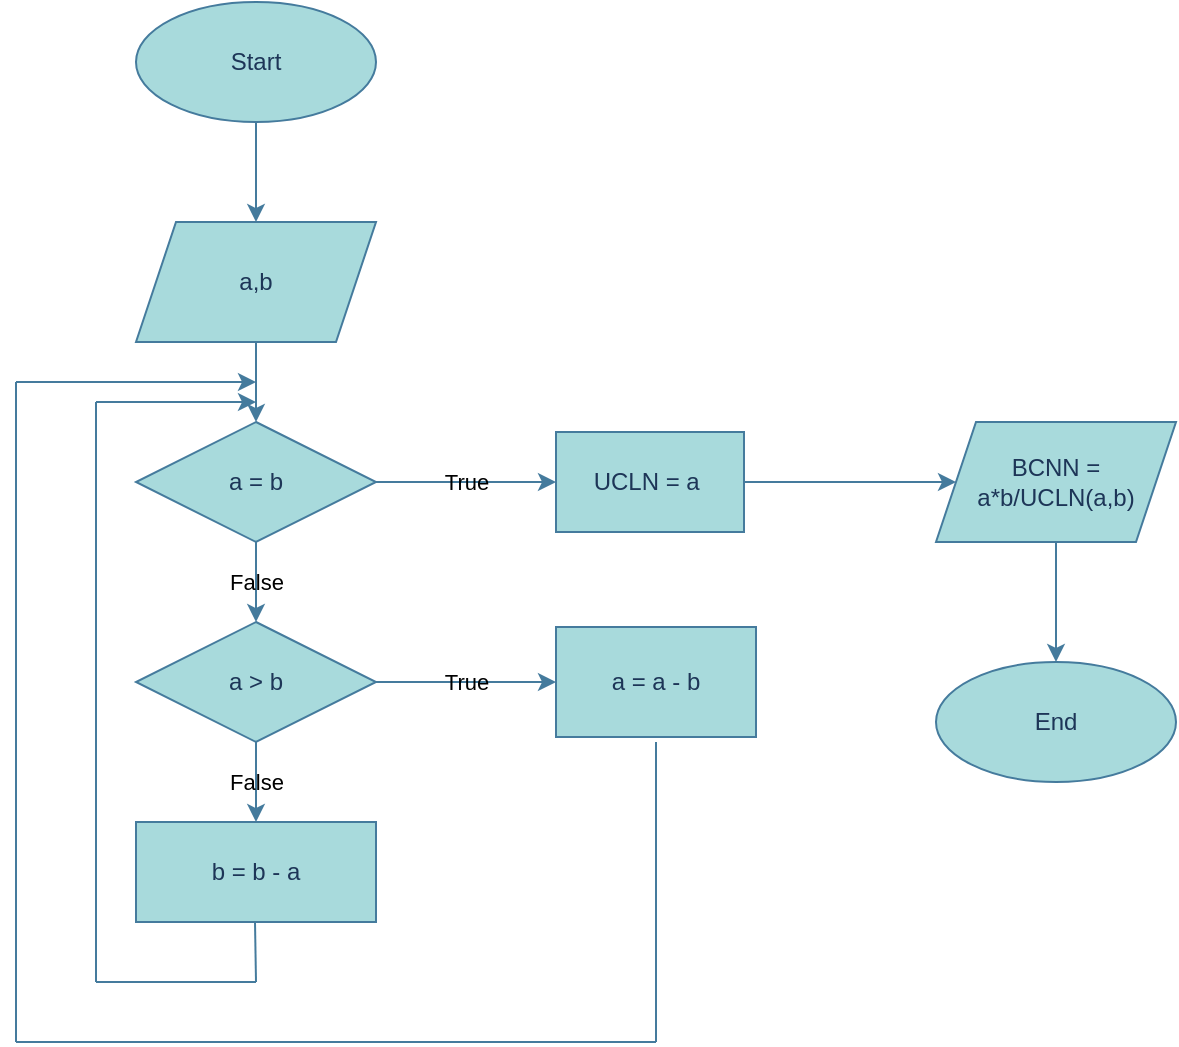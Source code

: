<mxfile version="22.0.8" type="device">
  <diagram id="C5RBs43oDa-KdzZeNtuy" name="Page-1">
    <mxGraphModel dx="794" dy="480" grid="1" gridSize="10" guides="1" tooltips="1" connect="1" arrows="1" fold="1" page="1" pageScale="1" pageWidth="827" pageHeight="1169" math="0" shadow="0">
      <root>
        <mxCell id="WIyWlLk6GJQsqaUBKTNV-0" />
        <mxCell id="WIyWlLk6GJQsqaUBKTNV-1" parent="WIyWlLk6GJQsqaUBKTNV-0" />
        <mxCell id="8di1I2egXfdoKpN5MC8w-4" value="" style="edgeStyle=orthogonalEdgeStyle;rounded=0;orthogonalLoop=1;jettySize=auto;html=1;labelBackgroundColor=none;strokeColor=#457B9D;fontColor=default;" parent="WIyWlLk6GJQsqaUBKTNV-1" source="8di1I2egXfdoKpN5MC8w-0" target="8di1I2egXfdoKpN5MC8w-3" edge="1">
          <mxGeometry relative="1" as="geometry" />
        </mxCell>
        <mxCell id="8di1I2egXfdoKpN5MC8w-0" value="Start" style="ellipse;whiteSpace=wrap;html=1;labelBackgroundColor=none;fillColor=#A8DADC;strokeColor=#457B9D;fontColor=#1D3557;" parent="WIyWlLk6GJQsqaUBKTNV-1" vertex="1">
          <mxGeometry x="220" y="40" width="120" height="60" as="geometry" />
        </mxCell>
        <mxCell id="8di1I2egXfdoKpN5MC8w-1" style="edgeStyle=orthogonalEdgeStyle;rounded=0;orthogonalLoop=1;jettySize=auto;html=1;exitX=0.5;exitY=1;exitDx=0;exitDy=0;labelBackgroundColor=none;strokeColor=#457B9D;fontColor=default;" parent="WIyWlLk6GJQsqaUBKTNV-1" source="8di1I2egXfdoKpN5MC8w-0" target="8di1I2egXfdoKpN5MC8w-0" edge="1">
          <mxGeometry relative="1" as="geometry" />
        </mxCell>
        <mxCell id="8di1I2egXfdoKpN5MC8w-6" value="" style="edgeStyle=orthogonalEdgeStyle;rounded=0;orthogonalLoop=1;jettySize=auto;html=1;labelBackgroundColor=none;strokeColor=#457B9D;fontColor=default;" parent="WIyWlLk6GJQsqaUBKTNV-1" source="8di1I2egXfdoKpN5MC8w-3" edge="1">
          <mxGeometry relative="1" as="geometry">
            <mxPoint x="280" y="250" as="targetPoint" />
          </mxGeometry>
        </mxCell>
        <mxCell id="8di1I2egXfdoKpN5MC8w-3" value="a,b" style="shape=parallelogram;perimeter=parallelogramPerimeter;whiteSpace=wrap;html=1;fixedSize=1;labelBackgroundColor=none;fillColor=#A8DADC;strokeColor=#457B9D;fontColor=#1D3557;" parent="WIyWlLk6GJQsqaUBKTNV-1" vertex="1">
          <mxGeometry x="220" y="150" width="120" height="60" as="geometry" />
        </mxCell>
        <mxCell id="LJ2QG-1VKxxJgXHwOteJ-2" value="True" style="edgeStyle=orthogonalEdgeStyle;rounded=0;orthogonalLoop=1;jettySize=auto;html=1;labelBackgroundColor=none;strokeColor=#457B9D;fontColor=default;" parent="WIyWlLk6GJQsqaUBKTNV-1" source="LJ2QG-1VKxxJgXHwOteJ-0" target="LJ2QG-1VKxxJgXHwOteJ-1" edge="1">
          <mxGeometry relative="1" as="geometry" />
        </mxCell>
        <mxCell id="LJ2QG-1VKxxJgXHwOteJ-4" value="False" style="edgeStyle=orthogonalEdgeStyle;rounded=0;orthogonalLoop=1;jettySize=auto;html=1;labelBackgroundColor=none;strokeColor=#457B9D;fontColor=default;" parent="WIyWlLk6GJQsqaUBKTNV-1" source="LJ2QG-1VKxxJgXHwOteJ-0" target="LJ2QG-1VKxxJgXHwOteJ-3" edge="1">
          <mxGeometry relative="1" as="geometry" />
        </mxCell>
        <mxCell id="LJ2QG-1VKxxJgXHwOteJ-0" value="a = b" style="rhombus;whiteSpace=wrap;html=1;labelBackgroundColor=none;fillColor=#A8DADC;strokeColor=#457B9D;fontColor=#1D3557;" parent="WIyWlLk6GJQsqaUBKTNV-1" vertex="1">
          <mxGeometry x="220" y="250" width="120" height="60" as="geometry" />
        </mxCell>
        <mxCell id="LJ2QG-1VKxxJgXHwOteJ-6" value="" style="edgeStyle=orthogonalEdgeStyle;rounded=0;orthogonalLoop=1;jettySize=auto;html=1;labelBackgroundColor=none;strokeColor=#457B9D;fontColor=default;" parent="WIyWlLk6GJQsqaUBKTNV-1" source="LJ2QG-1VKxxJgXHwOteJ-1" target="LJ2QG-1VKxxJgXHwOteJ-5" edge="1">
          <mxGeometry relative="1" as="geometry" />
        </mxCell>
        <mxCell id="LJ2QG-1VKxxJgXHwOteJ-1" value="UCLN = a&amp;nbsp;" style="rounded=0;whiteSpace=wrap;html=1;labelBackgroundColor=none;fillColor=#A8DADC;strokeColor=#457B9D;fontColor=#1D3557;" parent="WIyWlLk6GJQsqaUBKTNV-1" vertex="1">
          <mxGeometry x="430" y="255" width="94" height="50" as="geometry" />
        </mxCell>
        <mxCell id="LJ2QG-1VKxxJgXHwOteJ-8" value="True" style="edgeStyle=orthogonalEdgeStyle;rounded=0;orthogonalLoop=1;jettySize=auto;html=1;labelBackgroundColor=none;strokeColor=#457B9D;fontColor=default;" parent="WIyWlLk6GJQsqaUBKTNV-1" source="LJ2QG-1VKxxJgXHwOteJ-3" target="LJ2QG-1VKxxJgXHwOteJ-7" edge="1">
          <mxGeometry relative="1" as="geometry" />
        </mxCell>
        <mxCell id="LJ2QG-1VKxxJgXHwOteJ-10" value="False" style="edgeStyle=orthogonalEdgeStyle;rounded=0;orthogonalLoop=1;jettySize=auto;html=1;labelBackgroundColor=none;strokeColor=#457B9D;fontColor=default;" parent="WIyWlLk6GJQsqaUBKTNV-1" source="LJ2QG-1VKxxJgXHwOteJ-3" target="LJ2QG-1VKxxJgXHwOteJ-9" edge="1">
          <mxGeometry relative="1" as="geometry" />
        </mxCell>
        <mxCell id="LJ2QG-1VKxxJgXHwOteJ-3" value="a &amp;gt; b" style="rhombus;whiteSpace=wrap;html=1;labelBackgroundColor=none;fillColor=#A8DADC;strokeColor=#457B9D;fontColor=#1D3557;" parent="WIyWlLk6GJQsqaUBKTNV-1" vertex="1">
          <mxGeometry x="220" y="350" width="120" height="60" as="geometry" />
        </mxCell>
        <mxCell id="LJ2QG-1VKxxJgXHwOteJ-12" value="" style="edgeStyle=orthogonalEdgeStyle;rounded=0;orthogonalLoop=1;jettySize=auto;html=1;labelBackgroundColor=none;strokeColor=#457B9D;fontColor=default;" parent="WIyWlLk6GJQsqaUBKTNV-1" source="LJ2QG-1VKxxJgXHwOteJ-5" target="LJ2QG-1VKxxJgXHwOteJ-11" edge="1">
          <mxGeometry relative="1" as="geometry" />
        </mxCell>
        <mxCell id="LJ2QG-1VKxxJgXHwOteJ-5" value="BCNN = a*b/UCLN(a,b)" style="shape=parallelogram;perimeter=parallelogramPerimeter;whiteSpace=wrap;html=1;fixedSize=1;labelBackgroundColor=none;fillColor=#A8DADC;strokeColor=#457B9D;fontColor=#1D3557;" parent="WIyWlLk6GJQsqaUBKTNV-1" vertex="1">
          <mxGeometry x="620" y="250" width="120" height="60" as="geometry" />
        </mxCell>
        <mxCell id="LJ2QG-1VKxxJgXHwOteJ-7" value="a = a - b" style="rounded=0;whiteSpace=wrap;html=1;labelBackgroundColor=none;fillColor=#A8DADC;strokeColor=#457B9D;fontColor=#1D3557;" parent="WIyWlLk6GJQsqaUBKTNV-1" vertex="1">
          <mxGeometry x="430" y="352.5" width="100" height="55" as="geometry" />
        </mxCell>
        <mxCell id="LJ2QG-1VKxxJgXHwOteJ-9" value="b = b - a" style="rounded=0;whiteSpace=wrap;html=1;labelBackgroundColor=none;fillColor=#A8DADC;strokeColor=#457B9D;fontColor=#1D3557;" parent="WIyWlLk6GJQsqaUBKTNV-1" vertex="1">
          <mxGeometry x="220" y="450" width="120" height="50" as="geometry" />
        </mxCell>
        <mxCell id="LJ2QG-1VKxxJgXHwOteJ-11" value="End" style="ellipse;whiteSpace=wrap;html=1;labelBackgroundColor=none;fillColor=#A8DADC;strokeColor=#457B9D;fontColor=#1D3557;" parent="WIyWlLk6GJQsqaUBKTNV-1" vertex="1">
          <mxGeometry x="620" y="370" width="120" height="60" as="geometry" />
        </mxCell>
        <mxCell id="LJ2QG-1VKxxJgXHwOteJ-17" value="" style="endArrow=none;html=1;rounded=0;labelBackgroundColor=none;strokeColor=#457B9D;fontColor=default;" parent="WIyWlLk6GJQsqaUBKTNV-1" edge="1">
          <mxGeometry width="50" height="50" relative="1" as="geometry">
            <mxPoint x="160" y="560" as="sourcePoint" />
            <mxPoint x="480" y="560" as="targetPoint" />
          </mxGeometry>
        </mxCell>
        <mxCell id="LJ2QG-1VKxxJgXHwOteJ-18" value="" style="endArrow=none;html=1;rounded=0;labelBackgroundColor=none;strokeColor=#457B9D;fontColor=default;" parent="WIyWlLk6GJQsqaUBKTNV-1" edge="1">
          <mxGeometry width="50" height="50" relative="1" as="geometry">
            <mxPoint x="160" y="560" as="sourcePoint" />
            <mxPoint x="160" y="230" as="targetPoint" />
          </mxGeometry>
        </mxCell>
        <mxCell id="LJ2QG-1VKxxJgXHwOteJ-19" value="" style="endArrow=classic;html=1;rounded=0;labelBackgroundColor=none;strokeColor=#457B9D;fontColor=default;" parent="WIyWlLk6GJQsqaUBKTNV-1" edge="1">
          <mxGeometry width="50" height="50" relative="1" as="geometry">
            <mxPoint x="160" y="230" as="sourcePoint" />
            <mxPoint x="280" y="230" as="targetPoint" />
          </mxGeometry>
        </mxCell>
        <mxCell id="LJ2QG-1VKxxJgXHwOteJ-20" value="" style="endArrow=none;html=1;rounded=0;labelBackgroundColor=none;strokeColor=#457B9D;fontColor=default;" parent="WIyWlLk6GJQsqaUBKTNV-1" edge="1">
          <mxGeometry width="50" height="50" relative="1" as="geometry">
            <mxPoint x="480" y="560" as="sourcePoint" />
            <mxPoint x="480" y="410" as="targetPoint" />
          </mxGeometry>
        </mxCell>
        <mxCell id="LJ2QG-1VKxxJgXHwOteJ-21" value="" style="endArrow=none;html=1;rounded=0;labelBackgroundColor=none;strokeColor=#457B9D;fontColor=default;" parent="WIyWlLk6GJQsqaUBKTNV-1" edge="1">
          <mxGeometry width="50" height="50" relative="1" as="geometry">
            <mxPoint x="280" y="530" as="sourcePoint" />
            <mxPoint x="279.5" y="500" as="targetPoint" />
          </mxGeometry>
        </mxCell>
        <mxCell id="LJ2QG-1VKxxJgXHwOteJ-22" value="" style="endArrow=none;html=1;rounded=0;labelBackgroundColor=none;strokeColor=#457B9D;fontColor=default;" parent="WIyWlLk6GJQsqaUBKTNV-1" edge="1">
          <mxGeometry width="50" height="50" relative="1" as="geometry">
            <mxPoint x="200" y="530" as="sourcePoint" />
            <mxPoint x="280" y="530" as="targetPoint" />
          </mxGeometry>
        </mxCell>
        <mxCell id="LJ2QG-1VKxxJgXHwOteJ-23" value="" style="endArrow=none;html=1;rounded=0;labelBackgroundColor=none;strokeColor=#457B9D;fontColor=default;" parent="WIyWlLk6GJQsqaUBKTNV-1" edge="1">
          <mxGeometry width="50" height="50" relative="1" as="geometry">
            <mxPoint x="200" y="240" as="sourcePoint" />
            <mxPoint x="200" y="530" as="targetPoint" />
          </mxGeometry>
        </mxCell>
        <mxCell id="LJ2QG-1VKxxJgXHwOteJ-24" value="" style="endArrow=classic;html=1;rounded=0;labelBackgroundColor=none;strokeColor=#457B9D;fontColor=default;" parent="WIyWlLk6GJQsqaUBKTNV-1" edge="1">
          <mxGeometry width="50" height="50" relative="1" as="geometry">
            <mxPoint x="200" y="240" as="sourcePoint" />
            <mxPoint x="280" y="240" as="targetPoint" />
          </mxGeometry>
        </mxCell>
      </root>
    </mxGraphModel>
  </diagram>
</mxfile>
